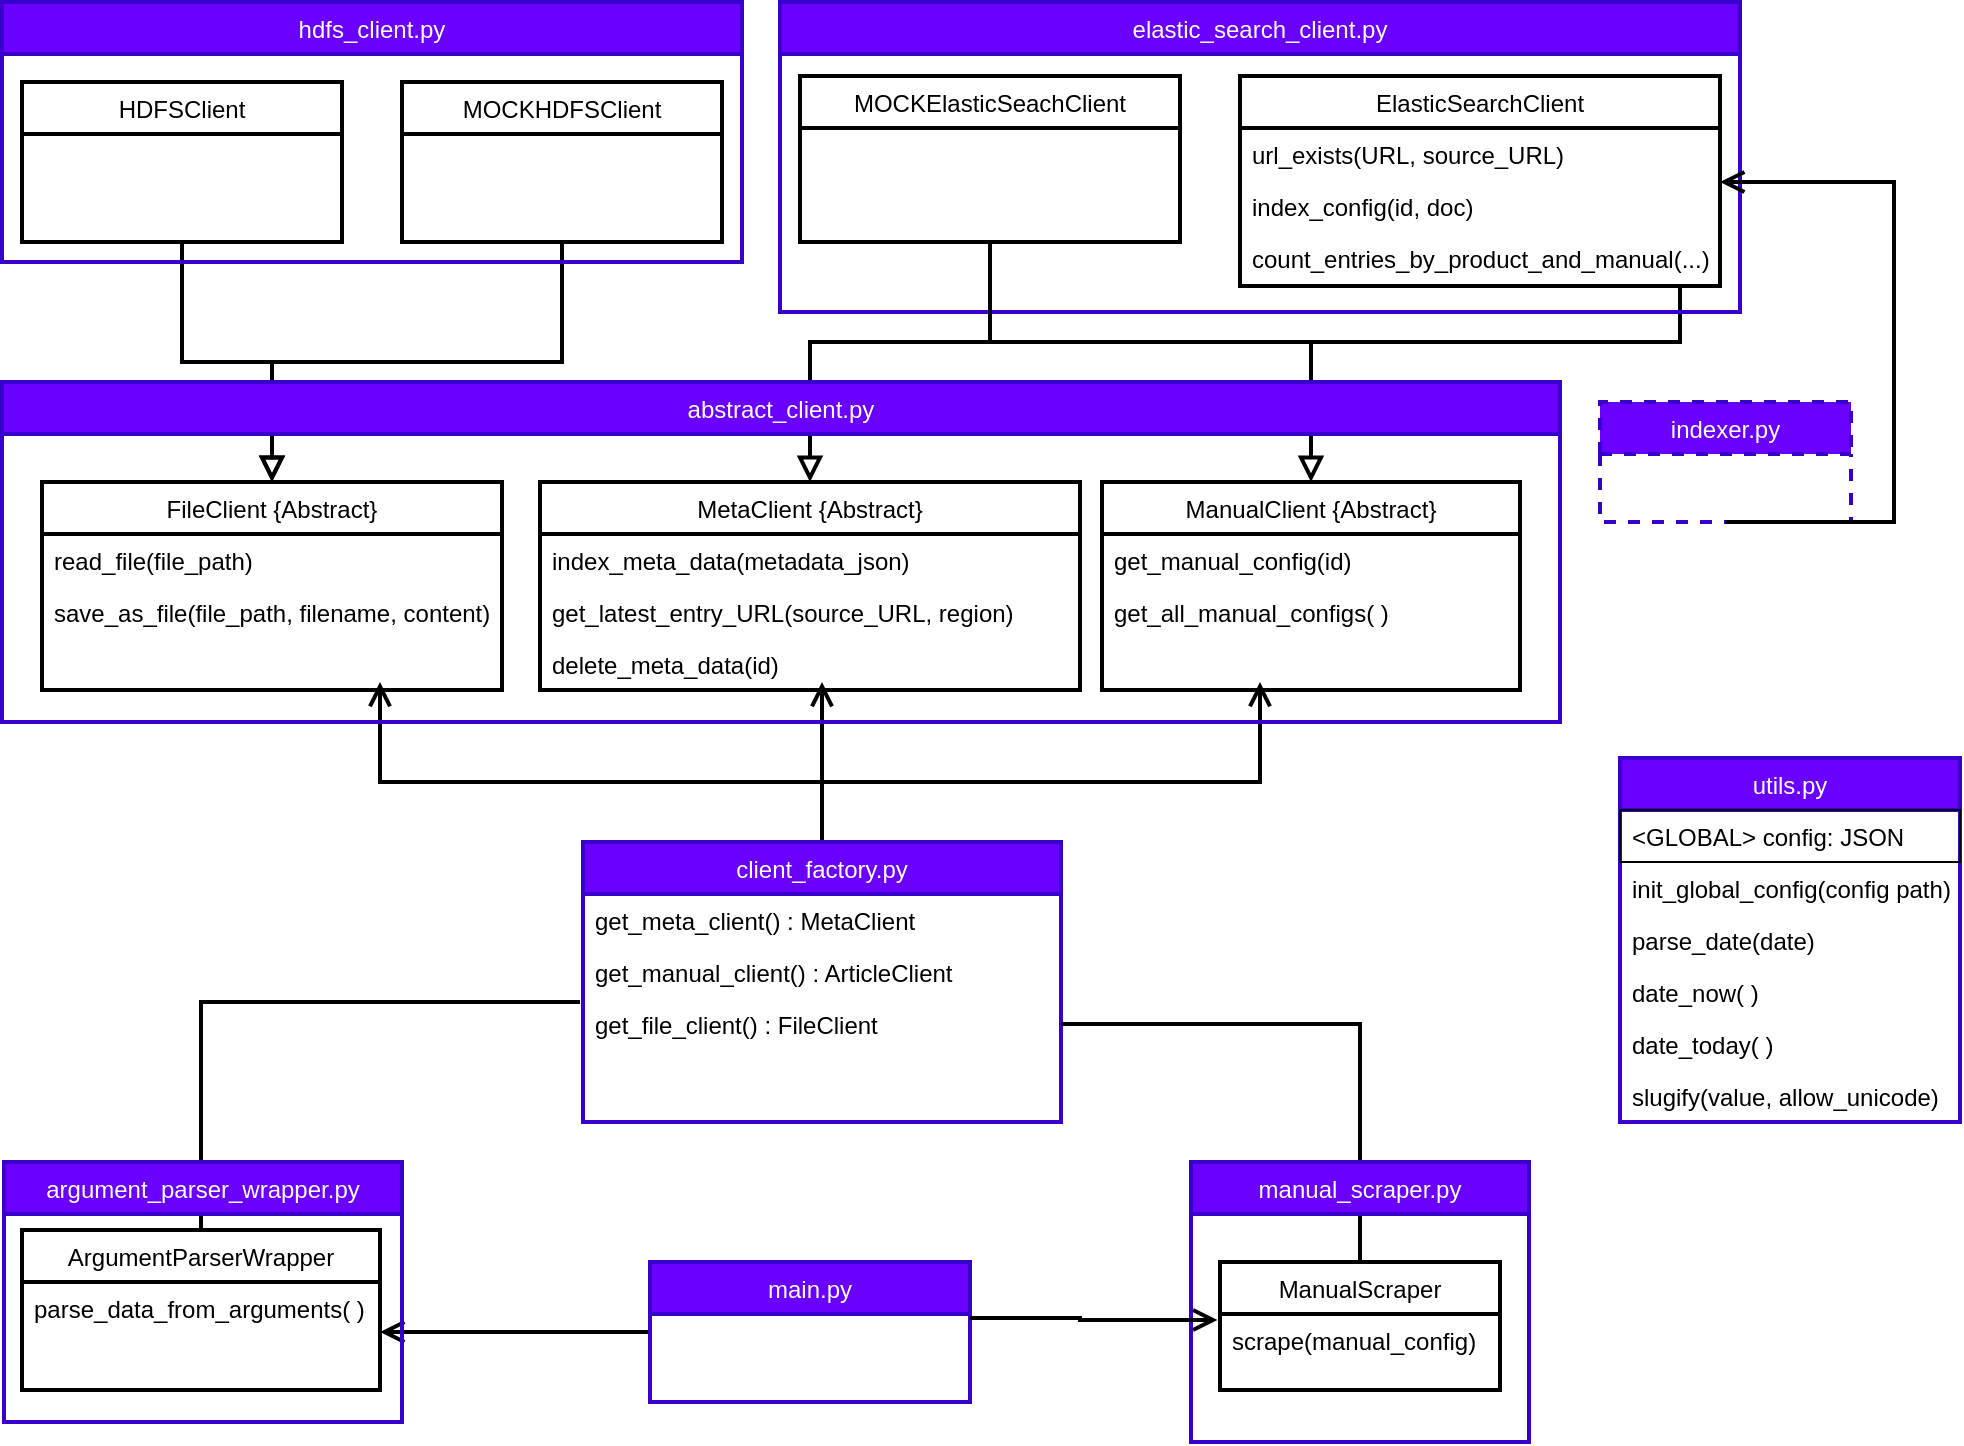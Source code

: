 <mxfile version="14.9.6" type="device"><diagram id="C5RBs43oDa-KdzZeNtuy" name="Page-1"><mxGraphModel dx="1422" dy="810" grid="1" gridSize="10" guides="1" tooltips="1" connect="1" arrows="1" fold="1" page="1" pageScale="1" pageWidth="827" pageHeight="1169" math="0" shadow="0"><root><mxCell id="WIyWlLk6GJQsqaUBKTNV-0"/><mxCell id="WIyWlLk6GJQsqaUBKTNV-1" parent="WIyWlLk6GJQsqaUBKTNV-0"/><mxCell id="zkfFHV4jXpPFQw0GAbJ--6" value="MetaClient {Abstract}" style="swimlane;fontStyle=0;align=center;verticalAlign=top;childLayout=stackLayout;horizontal=1;startSize=26;horizontalStack=0;resizeParent=1;resizeLast=0;collapsible=1;marginBottom=0;rounded=0;shadow=0;strokeWidth=2;" parent="WIyWlLk6GJQsqaUBKTNV-1" vertex="1"><mxGeometry x="320" y="280" width="270" height="104" as="geometry"><mxRectangle x="130" y="380" width="160" height="26" as="alternateBounds"/></mxGeometry></mxCell><mxCell id="d3ArabSd3GdG2mf5Lasr-48" value="index_meta_data(metadata_json)" style="text;align=left;verticalAlign=top;spacingLeft=4;spacingRight=4;overflow=hidden;rotatable=0;points=[[0,0.5],[1,0.5]];portConstraint=eastwest;" parent="zkfFHV4jXpPFQw0GAbJ--6" vertex="1"><mxGeometry y="26" width="270" height="26" as="geometry"/></mxCell><mxCell id="d3ArabSd3GdG2mf5Lasr-51" value="get_latest_entry_URL(source_URL, region)" style="text;align=left;verticalAlign=top;spacingLeft=4;spacingRight=4;overflow=hidden;rotatable=0;points=[[0,0.5],[1,0.5]];portConstraint=eastwest;" parent="zkfFHV4jXpPFQw0GAbJ--6" vertex="1"><mxGeometry y="52" width="270" height="26" as="geometry"/></mxCell><mxCell id="d3ArabSd3GdG2mf5Lasr-49" value="delete_meta_data(id)" style="text;align=left;verticalAlign=top;spacingLeft=4;spacingRight=4;overflow=hidden;rotatable=0;points=[[0,0.5],[1,0.5]];portConstraint=eastwest;" parent="zkfFHV4jXpPFQw0GAbJ--6" vertex="1"><mxGeometry y="78" width="270" height="26" as="geometry"/></mxCell><mxCell id="d3ArabSd3GdG2mf5Lasr-20" style="edgeStyle=orthogonalEdgeStyle;rounded=0;orthogonalLoop=1;jettySize=auto;html=1;entryX=0.5;entryY=0;entryDx=0;entryDy=0;exitX=0.5;exitY=1;exitDx=0;exitDy=0;endArrow=block;endFill=0;endSize=8;strokeWidth=2;" parent="WIyWlLk6GJQsqaUBKTNV-1" source="d3ArabSd3GdG2mf5Lasr-8" target="zkfFHV4jXpPFQw0GAbJ--6" edge="1"><mxGeometry relative="1" as="geometry"><mxPoint x="471" y="185" as="sourcePoint"/><Array as="points"><mxPoint x="890" y="210"/><mxPoint x="455" y="210"/></Array></mxGeometry></mxCell><mxCell id="d3ArabSd3GdG2mf5Lasr-21" style="edgeStyle=orthogonalEdgeStyle;rounded=0;orthogonalLoop=1;jettySize=auto;html=1;entryX=0.5;entryY=0;entryDx=0;entryDy=0;endArrow=block;endFill=0;endSize=8;strokeWidth=2;" parent="WIyWlLk6GJQsqaUBKTNV-1" source="d3ArabSd3GdG2mf5Lasr-8" target="d3ArabSd3GdG2mf5Lasr-15" edge="1"><mxGeometry relative="1" as="geometry"><Array as="points"><mxPoint x="890" y="210"/><mxPoint x="706" y="210"/></Array></mxGeometry></mxCell><mxCell id="d3ArabSd3GdG2mf5Lasr-8" value="ElasticSearchClient" style="swimlane;fontStyle=0;align=center;verticalAlign=top;childLayout=stackLayout;horizontal=1;startSize=26;horizontalStack=0;resizeParent=1;resizeLast=0;collapsible=1;marginBottom=0;rounded=0;shadow=0;strokeWidth=2;" parent="WIyWlLk6GJQsqaUBKTNV-1" vertex="1"><mxGeometry x="670" y="77" width="240" height="105" as="geometry"><mxRectangle x="130" y="380" width="160" height="26" as="alternateBounds"/></mxGeometry></mxCell><mxCell id="9k2OGZvrZ5rrHQXTmMzg-5" value="url_exists(URL, source_URL)" style="text;align=left;verticalAlign=top;spacingLeft=4;spacingRight=4;overflow=hidden;rotatable=0;points=[[0,0.5],[1,0.5]];portConstraint=eastwest;" parent="d3ArabSd3GdG2mf5Lasr-8" vertex="1"><mxGeometry y="26" width="240" height="26" as="geometry"/></mxCell><mxCell id="F7cYLjslsClRtUWjM2D6-0" value="index_config(id, doc)" style="text;align=left;verticalAlign=top;spacingLeft=4;spacingRight=4;overflow=hidden;rotatable=0;points=[[0,0.5],[1,0.5]];portConstraint=eastwest;" vertex="1" parent="d3ArabSd3GdG2mf5Lasr-8"><mxGeometry y="52" width="240" height="26" as="geometry"/></mxCell><mxCell id="F7cYLjslsClRtUWjM2D6-2" value="count_entries_by_product_and_manual(...)" style="text;align=left;verticalAlign=top;spacingLeft=4;spacingRight=4;overflow=hidden;rotatable=0;points=[[0,0.5],[1,0.5]];portConstraint=eastwest;" vertex="1" parent="d3ArabSd3GdG2mf5Lasr-8"><mxGeometry y="78" width="240" height="26" as="geometry"/></mxCell><mxCell id="d3ArabSd3GdG2mf5Lasr-11" value="FileClient {Abstract}" style="swimlane;fontStyle=0;align=center;verticalAlign=top;childLayout=stackLayout;horizontal=1;startSize=26;horizontalStack=0;resizeParent=1;resizeLast=0;collapsible=1;marginBottom=0;rounded=0;shadow=0;strokeWidth=2;" parent="WIyWlLk6GJQsqaUBKTNV-1" vertex="1"><mxGeometry x="71" y="280" width="230" height="104" as="geometry"><mxRectangle x="130" y="380" width="160" height="26" as="alternateBounds"/></mxGeometry></mxCell><mxCell id="d3ArabSd3GdG2mf5Lasr-53" value="read_file(file_path)" style="text;align=left;verticalAlign=top;spacingLeft=4;spacingRight=4;overflow=hidden;rotatable=0;points=[[0,0.5],[1,0.5]];portConstraint=eastwest;" parent="d3ArabSd3GdG2mf5Lasr-11" vertex="1"><mxGeometry y="26" width="230" height="26" as="geometry"/></mxCell><mxCell id="d3ArabSd3GdG2mf5Lasr-54" value="save_as_file(file_path, filename, content)" style="text;align=left;verticalAlign=top;spacingLeft=4;spacingRight=4;overflow=hidden;rotatable=0;points=[[0,0.5],[1,0.5]];portConstraint=eastwest;" parent="d3ArabSd3GdG2mf5Lasr-11" vertex="1"><mxGeometry y="52" width="230" height="26" as="geometry"/></mxCell><mxCell id="d3ArabSd3GdG2mf5Lasr-55" value="" style="text;align=left;verticalAlign=top;spacingLeft=4;spacingRight=4;overflow=hidden;rotatable=0;points=[[0,0.5],[1,0.5]];portConstraint=eastwest;" parent="d3ArabSd3GdG2mf5Lasr-11" vertex="1"><mxGeometry y="78" width="230" height="26" as="geometry"/></mxCell><mxCell id="d3ArabSd3GdG2mf5Lasr-15" value="ManualClient {Abstract}" style="swimlane;fontStyle=0;align=center;verticalAlign=top;childLayout=stackLayout;horizontal=1;startSize=26;horizontalStack=0;resizeParent=1;resizeLast=0;collapsible=1;marginBottom=0;rounded=0;shadow=0;strokeWidth=2;" parent="WIyWlLk6GJQsqaUBKTNV-1" vertex="1"><mxGeometry x="601" y="280" width="209" height="104" as="geometry"><mxRectangle x="130" y="380" width="160" height="26" as="alternateBounds"/></mxGeometry></mxCell><mxCell id="d3ArabSd3GdG2mf5Lasr-50" value="get_manual_config(id)" style="text;align=left;verticalAlign=top;spacingLeft=4;spacingRight=4;overflow=hidden;rotatable=0;points=[[0,0.5],[1,0.5]];portConstraint=eastwest;" parent="d3ArabSd3GdG2mf5Lasr-15" vertex="1"><mxGeometry y="26" width="209" height="26" as="geometry"/></mxCell><mxCell id="9k2OGZvrZ5rrHQXTmMzg-0" value="get_all_manual_configs( )" style="text;align=left;verticalAlign=top;spacingLeft=4;spacingRight=4;overflow=hidden;rotatable=0;points=[[0,0.5],[1,0.5]];portConstraint=eastwest;" parent="d3ArabSd3GdG2mf5Lasr-15" vertex="1"><mxGeometry y="52" width="209" height="26" as="geometry"/></mxCell><mxCell id="d3ArabSd3GdG2mf5Lasr-27" style="edgeStyle=orthogonalEdgeStyle;rounded=0;orthogonalLoop=1;jettySize=auto;html=1;endArrow=block;endFill=0;strokeWidth=2;endSize=8;" parent="WIyWlLk6GJQsqaUBKTNV-1" source="d3ArabSd3GdG2mf5Lasr-22" target="d3ArabSd3GdG2mf5Lasr-11" edge="1"><mxGeometry relative="1" as="geometry"/></mxCell><mxCell id="d3ArabSd3GdG2mf5Lasr-22" value="MOCKHDFSClient" style="swimlane;fontStyle=0;align=center;verticalAlign=top;childLayout=stackLayout;horizontal=1;startSize=26;horizontalStack=0;resizeParent=1;resizeLast=0;collapsible=1;marginBottom=0;rounded=0;shadow=0;strokeWidth=2;" parent="WIyWlLk6GJQsqaUBKTNV-1" vertex="1"><mxGeometry x="251" y="80" width="160" height="80" as="geometry"><mxRectangle x="130" y="380" width="160" height="26" as="alternateBounds"/></mxGeometry></mxCell><mxCell id="d3ArabSd3GdG2mf5Lasr-23" value="" style="text;align=left;verticalAlign=top;spacingLeft=4;spacingRight=4;overflow=hidden;rotatable=0;points=[[0,0.5],[1,0.5]];portConstraint=eastwest;" parent="d3ArabSd3GdG2mf5Lasr-22" vertex="1"><mxGeometry y="26" width="160" height="26" as="geometry"/></mxCell><mxCell id="d3ArabSd3GdG2mf5Lasr-26" style="edgeStyle=orthogonalEdgeStyle;rounded=0;orthogonalLoop=1;jettySize=auto;html=1;endArrow=block;endFill=0;endSize=8;strokeWidth=2;" parent="WIyWlLk6GJQsqaUBKTNV-1" source="d3ArabSd3GdG2mf5Lasr-24" target="d3ArabSd3GdG2mf5Lasr-11" edge="1"><mxGeometry relative="1" as="geometry"/></mxCell><mxCell id="d3ArabSd3GdG2mf5Lasr-24" value="HDFSClient" style="swimlane;fontStyle=0;align=center;verticalAlign=top;childLayout=stackLayout;horizontal=1;startSize=26;horizontalStack=0;resizeParent=1;resizeLast=0;collapsible=1;marginBottom=0;rounded=0;shadow=0;strokeWidth=2;" parent="WIyWlLk6GJQsqaUBKTNV-1" vertex="1"><mxGeometry x="61" y="80" width="160" height="80" as="geometry"><mxRectangle x="130" y="380" width="160" height="26" as="alternateBounds"/></mxGeometry></mxCell><mxCell id="d3ArabSd3GdG2mf5Lasr-25" value="" style="text;align=left;verticalAlign=top;spacingLeft=4;spacingRight=4;overflow=hidden;rotatable=0;points=[[0,0.5],[1,0.5]];portConstraint=eastwest;" parent="d3ArabSd3GdG2mf5Lasr-24" vertex="1"><mxGeometry y="26" width="160" height="26" as="geometry"/></mxCell><mxCell id="d3ArabSd3GdG2mf5Lasr-40" style="edgeStyle=orthogonalEdgeStyle;rounded=0;orthogonalLoop=1;jettySize=auto;html=1;endArrow=open;endFill=0;endSize=8;strokeWidth=2;" parent="WIyWlLk6GJQsqaUBKTNV-1" source="d3ArabSd3GdG2mf5Lasr-28" edge="1"><mxGeometry relative="1" as="geometry"><mxPoint x="240" y="380" as="targetPoint"/><Array as="points"><mxPoint x="461" y="430"/><mxPoint x="240" y="430"/></Array></mxGeometry></mxCell><mxCell id="d3ArabSd3GdG2mf5Lasr-41" style="edgeStyle=orthogonalEdgeStyle;rounded=0;orthogonalLoop=1;jettySize=auto;html=1;endArrow=open;endFill=0;endSize=8;strokeWidth=2;" parent="WIyWlLk6GJQsqaUBKTNV-1" source="d3ArabSd3GdG2mf5Lasr-28" edge="1"><mxGeometry relative="1" as="geometry"><mxPoint x="461" y="380" as="targetPoint"/></mxGeometry></mxCell><mxCell id="d3ArabSd3GdG2mf5Lasr-42" style="edgeStyle=orthogonalEdgeStyle;rounded=0;orthogonalLoop=1;jettySize=auto;html=1;endArrow=open;endFill=0;endSize=8;strokeWidth=2;" parent="WIyWlLk6GJQsqaUBKTNV-1" source="d3ArabSd3GdG2mf5Lasr-28" edge="1"><mxGeometry relative="1" as="geometry"><mxPoint x="680" y="380" as="targetPoint"/><Array as="points"><mxPoint x="461" y="430"/><mxPoint x="680" y="430"/></Array></mxGeometry></mxCell><mxCell id="d3ArabSd3GdG2mf5Lasr-28" value="client_factory.py" style="swimlane;fontStyle=0;align=center;verticalAlign=top;childLayout=stackLayout;horizontal=1;startSize=26;horizontalStack=0;resizeParent=1;resizeLast=0;collapsible=1;marginBottom=0;rounded=0;shadow=0;strokeWidth=2;fillColor=#6a00ff;strokeColor=#3700CC;fontColor=#ffffff;" parent="WIyWlLk6GJQsqaUBKTNV-1" vertex="1"><mxGeometry x="341.5" y="460" width="239" height="140" as="geometry"><mxRectangle x="130" y="380" width="160" height="26" as="alternateBounds"/></mxGeometry></mxCell><mxCell id="d3ArabSd3GdG2mf5Lasr-9" value="get_meta_client() : MetaClient" style="text;align=left;verticalAlign=top;spacingLeft=4;spacingRight=4;overflow=hidden;rotatable=0;points=[[0,0.5],[1,0.5]];portConstraint=eastwest;" parent="d3ArabSd3GdG2mf5Lasr-28" vertex="1"><mxGeometry y="26" width="239" height="26" as="geometry"/></mxCell><mxCell id="d3ArabSd3GdG2mf5Lasr-46" value="get_manual_client() : ArticleClient&#10;&#10;get_file_client() : FileClient&#10;" style="text;align=left;verticalAlign=top;spacingLeft=4;spacingRight=4;overflow=hidden;rotatable=0;points=[[0,0.5],[1,0.5]];portConstraint=eastwest;" parent="d3ArabSd3GdG2mf5Lasr-28" vertex="1"><mxGeometry y="52" width="239" height="26" as="geometry"/></mxCell><mxCell id="d3ArabSd3GdG2mf5Lasr-47" value="get_file_client() : FileClient" style="text;align=left;verticalAlign=top;spacingLeft=4;spacingRight=4;overflow=hidden;rotatable=0;points=[[0,0.5],[1,0.5]];portConstraint=eastwest;" parent="d3ArabSd3GdG2mf5Lasr-28" vertex="1"><mxGeometry y="78" width="239" height="26" as="geometry"/></mxCell><mxCell id="d3ArabSd3GdG2mf5Lasr-57" style="edgeStyle=orthogonalEdgeStyle;rounded=0;orthogonalLoop=1;jettySize=auto;html=1;endArrow=none;endFill=0;endSize=8;strokeWidth=2;" parent="WIyWlLk6GJQsqaUBKTNV-1" source="d3ArabSd3GdG2mf5Lasr-30" edge="1"><mxGeometry relative="1" as="geometry"><mxPoint x="340" y="540" as="targetPoint"/><Array as="points"><mxPoint x="150" y="540"/></Array></mxGeometry></mxCell><mxCell id="d3ArabSd3GdG2mf5Lasr-30" value="ArgumentParserWrapper" style="swimlane;fontStyle=0;align=center;verticalAlign=top;childLayout=stackLayout;horizontal=1;startSize=26;horizontalStack=0;resizeParent=1;resizeLast=0;collapsible=1;marginBottom=0;rounded=0;shadow=0;strokeWidth=2;" parent="WIyWlLk6GJQsqaUBKTNV-1" vertex="1"><mxGeometry x="61" y="654" width="179" height="80" as="geometry"><mxRectangle x="130" y="380" width="160" height="26" as="alternateBounds"/></mxGeometry></mxCell><mxCell id="d3ArabSd3GdG2mf5Lasr-56" value="parse_data_from_arguments( )" style="text;align=left;verticalAlign=top;spacingLeft=4;spacingRight=4;overflow=hidden;rotatable=0;points=[[0,0.5],[1,0.5]];portConstraint=eastwest;" parent="d3ArabSd3GdG2mf5Lasr-30" vertex="1"><mxGeometry y="26" width="179" height="26" as="geometry"/></mxCell><mxCell id="d3ArabSd3GdG2mf5Lasr-58" style="edgeStyle=orthogonalEdgeStyle;rounded=0;orthogonalLoop=1;jettySize=auto;html=1;endArrow=open;endFill=0;endSize=8;strokeWidth=2;" parent="WIyWlLk6GJQsqaUBKTNV-1" source="d3ArabSd3GdG2mf5Lasr-32" edge="1"><mxGeometry relative="1" as="geometry"><mxPoint x="240" y="705" as="targetPoint"/></mxGeometry></mxCell><mxCell id="d3ArabSd3GdG2mf5Lasr-32" value="main.py" style="swimlane;fontStyle=0;align=center;verticalAlign=top;childLayout=stackLayout;horizontal=1;startSize=26;horizontalStack=0;resizeParent=1;resizeLast=0;collapsible=1;marginBottom=0;rounded=0;shadow=0;strokeWidth=2;fillColor=#6a00ff;strokeColor=#3700CC;fontColor=#ffffff;" parent="WIyWlLk6GJQsqaUBKTNV-1" vertex="1"><mxGeometry x="375" y="670" width="160" height="70" as="geometry"><mxRectangle x="130" y="380" width="160" height="26" as="alternateBounds"/></mxGeometry></mxCell><mxCell id="d3ArabSd3GdG2mf5Lasr-33" value="" style="text;align=left;verticalAlign=top;spacingLeft=4;spacingRight=4;overflow=hidden;rotatable=0;points=[[0,0.5],[1,0.5]];portConstraint=eastwest;" parent="d3ArabSd3GdG2mf5Lasr-32" vertex="1"><mxGeometry y="26" width="160" height="26" as="geometry"/></mxCell><mxCell id="d3ArabSd3GdG2mf5Lasr-31" value="" style="text;align=left;verticalAlign=top;spacingLeft=4;spacingRight=4;overflow=hidden;rotatable=0;points=[[0,0.5],[1,0.5]];portConstraint=eastwest;" parent="d3ArabSd3GdG2mf5Lasr-32" vertex="1"><mxGeometry y="52" width="160" height="8" as="geometry"/></mxCell><mxCell id="d3ArabSd3GdG2mf5Lasr-34" value="hdfs_client.py" style="swimlane;fontStyle=0;align=center;verticalAlign=top;childLayout=stackLayout;horizontal=1;startSize=26;horizontalStack=0;resizeParent=1;resizeLast=0;collapsible=1;marginBottom=0;rounded=0;shadow=0;strokeWidth=2;fillColor=#6a00ff;strokeColor=#3700CC;fontColor=#ffffff;" parent="WIyWlLk6GJQsqaUBKTNV-1" vertex="1"><mxGeometry x="51" y="40" width="370" height="130" as="geometry"><mxRectangle x="130" y="380" width="160" height="26" as="alternateBounds"/></mxGeometry></mxCell><mxCell id="d3ArabSd3GdG2mf5Lasr-35" value="" style="text;align=left;verticalAlign=top;spacingLeft=4;spacingRight=4;overflow=hidden;rotatable=0;points=[[0,0.5],[1,0.5]];portConstraint=eastwest;" parent="d3ArabSd3GdG2mf5Lasr-34" vertex="1"><mxGeometry y="26" width="370" height="26" as="geometry"/></mxCell><mxCell id="d3ArabSd3GdG2mf5Lasr-36" value="elastic_search_client.py" style="swimlane;fontStyle=0;align=center;verticalAlign=top;childLayout=stackLayout;horizontal=1;startSize=26;horizontalStack=0;resizeParent=1;resizeLast=0;collapsible=1;marginBottom=0;rounded=0;shadow=0;strokeWidth=2;fillColor=#6a00ff;strokeColor=#3700CC;fontColor=#ffffff;" parent="WIyWlLk6GJQsqaUBKTNV-1" vertex="1"><mxGeometry x="440" y="40" width="480" height="155" as="geometry"><mxRectangle x="130" y="380" width="160" height="26" as="alternateBounds"/></mxGeometry></mxCell><mxCell id="d3ArabSd3GdG2mf5Lasr-37" value="" style="text;align=left;verticalAlign=top;spacingLeft=4;spacingRight=4;overflow=hidden;rotatable=0;points=[[0,0.5],[1,0.5]];portConstraint=eastwest;" parent="d3ArabSd3GdG2mf5Lasr-36" vertex="1"><mxGeometry y="26" width="480" height="26" as="geometry"/></mxCell><mxCell id="d3ArabSd3GdG2mf5Lasr-38" value="abstract_client.py" style="swimlane;fontStyle=0;align=center;verticalAlign=top;childLayout=stackLayout;horizontal=1;startSize=26;horizontalStack=0;resizeParent=1;resizeLast=0;collapsible=1;marginBottom=0;rounded=0;shadow=0;strokeWidth=2;fillColor=#6a00ff;strokeColor=#3700CC;fontColor=#ffffff;" parent="WIyWlLk6GJQsqaUBKTNV-1" vertex="1"><mxGeometry x="51" y="230" width="779" height="170" as="geometry"><mxRectangle x="130" y="380" width="160" height="26" as="alternateBounds"/></mxGeometry></mxCell><mxCell id="d3ArabSd3GdG2mf5Lasr-43" value="argument_parser_wrapper.py" style="swimlane;fontStyle=0;align=center;verticalAlign=top;childLayout=stackLayout;horizontal=1;startSize=26;horizontalStack=0;resizeParent=1;resizeLast=0;collapsible=1;marginBottom=0;rounded=0;shadow=0;strokeWidth=2;fillColor=#6a00ff;strokeColor=#3700CC;fontColor=#ffffff;" parent="WIyWlLk6GJQsqaUBKTNV-1" vertex="1"><mxGeometry x="52" y="620" width="199" height="130" as="geometry"><mxRectangle x="130" y="380" width="160" height="26" as="alternateBounds"/></mxGeometry></mxCell><mxCell id="GFnbuFrIcTO5w0iId3gG-7" style="edgeStyle=orthogonalEdgeStyle;rounded=0;orthogonalLoop=1;jettySize=auto;html=1;entryX=1;entryY=0.5;entryDx=0;entryDy=0;endArrow=none;endFill=0;strokeWidth=2;exitX=0.5;exitY=0;exitDx=0;exitDy=0;" parent="WIyWlLk6GJQsqaUBKTNV-1" source="GFnbuFrIcTO5w0iId3gG-0" target="d3ArabSd3GdG2mf5Lasr-47" edge="1"><mxGeometry relative="1" as="geometry"><mxPoint x="680" y="551" as="sourcePoint"/><Array as="points"><mxPoint x="730" y="551"/></Array></mxGeometry></mxCell><mxCell id="GFnbuFrIcTO5w0iId3gG-0" value="ManualScraper" style="swimlane;fontStyle=0;childLayout=stackLayout;horizontal=1;startSize=26;horizontalStack=0;resizeParent=1;resizeParentMax=0;resizeLast=0;collapsible=1;marginBottom=0;strokeWidth=2;" parent="WIyWlLk6GJQsqaUBKTNV-1" vertex="1"><mxGeometry x="660" y="670" width="140" height="64" as="geometry"/></mxCell><mxCell id="9k2OGZvrZ5rrHQXTmMzg-1" value="scrape(manual_config)" style="text;align=left;verticalAlign=top;spacingLeft=4;spacingRight=4;overflow=hidden;rotatable=0;points=[[0,0.5],[1,0.5]];portConstraint=eastwest;" parent="GFnbuFrIcTO5w0iId3gG-0" vertex="1"><mxGeometry y="26" width="140" height="38" as="geometry"/></mxCell><mxCell id="GFnbuFrIcTO5w0iId3gG-5" value="manual_scraper.py" style="swimlane;fontStyle=0;align=center;verticalAlign=top;childLayout=stackLayout;horizontal=1;startSize=26;horizontalStack=0;resizeParent=1;resizeLast=0;collapsible=1;marginBottom=0;rounded=0;shadow=0;strokeWidth=2;fillColor=#6a00ff;strokeColor=#3700CC;fontColor=#ffffff;" parent="WIyWlLk6GJQsqaUBKTNV-1" vertex="1"><mxGeometry x="645.5" y="620" width="169" height="140" as="geometry"><mxRectangle x="130" y="380" width="160" height="26" as="alternateBounds"/></mxGeometry></mxCell><mxCell id="GFnbuFrIcTO5w0iId3gG-10" value="utils.py" style="swimlane;fontStyle=0;align=center;verticalAlign=top;childLayout=stackLayout;horizontal=1;startSize=26;horizontalStack=0;resizeParent=1;resizeLast=0;collapsible=1;marginBottom=0;rounded=0;shadow=0;strokeWidth=2;fillColor=#6a00ff;strokeColor=#3700CC;fontColor=#ffffff;" parent="WIyWlLk6GJQsqaUBKTNV-1" vertex="1"><mxGeometry x="860" y="418" width="170" height="182" as="geometry"><mxRectangle x="130" y="380" width="160" height="26" as="alternateBounds"/></mxGeometry></mxCell><mxCell id="GFnbuFrIcTO5w0iId3gG-11" value="&lt;GLOBAL&gt; config: JSON" style="text;align=left;verticalAlign=top;spacingLeft=4;spacingRight=4;overflow=hidden;rotatable=0;points=[[0,0.5],[1,0.5]];portConstraint=eastwest;strokeColor=#000000;" parent="GFnbuFrIcTO5w0iId3gG-10" vertex="1"><mxGeometry y="26" width="170" height="26" as="geometry"/></mxCell><mxCell id="GFnbuFrIcTO5w0iId3gG-12" value="init_global_config(config path)" style="text;align=left;verticalAlign=top;spacingLeft=4;spacingRight=4;overflow=hidden;rotatable=0;points=[[0,0.5],[1,0.5]];portConstraint=eastwest;" parent="GFnbuFrIcTO5w0iId3gG-10" vertex="1"><mxGeometry y="52" width="170" height="26" as="geometry"/></mxCell><mxCell id="GFnbuFrIcTO5w0iId3gG-18" value="parse_date(date)" style="text;align=left;verticalAlign=top;spacingLeft=4;spacingRight=4;overflow=hidden;rotatable=0;points=[[0,0.5],[1,0.5]];portConstraint=eastwest;" parent="GFnbuFrIcTO5w0iId3gG-10" vertex="1"><mxGeometry y="78" width="170" height="26" as="geometry"/></mxCell><mxCell id="GFnbuFrIcTO5w0iId3gG-19" value="date_now( )" style="text;align=left;verticalAlign=top;spacingLeft=4;spacingRight=4;overflow=hidden;rotatable=0;points=[[0,0.5],[1,0.5]];portConstraint=eastwest;" parent="GFnbuFrIcTO5w0iId3gG-10" vertex="1"><mxGeometry y="104" width="170" height="26" as="geometry"/></mxCell><mxCell id="GFnbuFrIcTO5w0iId3gG-21" value="date_today( )" style="text;align=left;verticalAlign=top;spacingLeft=4;spacingRight=4;overflow=hidden;rotatable=0;points=[[0,0.5],[1,0.5]];portConstraint=eastwest;" parent="GFnbuFrIcTO5w0iId3gG-10" vertex="1"><mxGeometry y="130" width="170" height="26" as="geometry"/></mxCell><mxCell id="GFnbuFrIcTO5w0iId3gG-22" value="slugify(value, allow_unicode)" style="text;align=left;verticalAlign=top;spacingLeft=4;spacingRight=4;overflow=hidden;rotatable=0;points=[[0,0.5],[1,0.5]];portConstraint=eastwest;" parent="GFnbuFrIcTO5w0iId3gG-10" vertex="1"><mxGeometry y="156" width="170" height="26" as="geometry"/></mxCell><mxCell id="GFnbuFrIcTO5w0iId3gG-13" value="indexer.py" style="swimlane;fontStyle=0;align=center;verticalAlign=top;childLayout=stackLayout;horizontal=1;startSize=26;horizontalStack=0;resizeParent=1;resizeLast=0;collapsible=1;marginBottom=0;rounded=0;shadow=0;strokeWidth=2;fillColor=#6a00ff;strokeColor=#3700CC;dashed=1;fontColor=#ffffff;" parent="WIyWlLk6GJQsqaUBKTNV-1" vertex="1"><mxGeometry x="850" y="240" width="125.5" height="60" as="geometry"><mxRectangle x="130" y="380" width="160" height="26" as="alternateBounds"/></mxGeometry></mxCell><mxCell id="GFnbuFrIcTO5w0iId3gG-16" style="edgeStyle=orthogonalEdgeStyle;rounded=0;orthogonalLoop=1;jettySize=auto;html=1;endArrow=open;endFill=0;endSize=8;strokeWidth=2;exitX=0.5;exitY=1;exitDx=0;exitDy=0;" parent="WIyWlLk6GJQsqaUBKTNV-1" source="GFnbuFrIcTO5w0iId3gG-13" edge="1"><mxGeometry relative="1" as="geometry"><mxPoint x="910" y="130" as="targetPoint"/><mxPoint x="997" y="110" as="sourcePoint"/><Array as="points"><mxPoint x="997" y="130"/></Array></mxGeometry></mxCell><mxCell id="9k2OGZvrZ5rrHQXTmMzg-2" style="edgeStyle=orthogonalEdgeStyle;rounded=0;orthogonalLoop=1;jettySize=auto;html=1;endArrow=open;endFill=0;endSize=8;strokeWidth=2;entryX=-0.009;entryY=0.105;entryDx=0;entryDy=0;entryPerimeter=0;" parent="WIyWlLk6GJQsqaUBKTNV-1" edge="1"><mxGeometry relative="1" as="geometry"><mxPoint x="658.74" y="698.99" as="targetPoint"/><mxPoint x="535.0" y="697.966" as="sourcePoint"/><Array as="points"><mxPoint x="590" y="698"/><mxPoint x="590" y="699"/></Array></mxGeometry></mxCell><mxCell id="F7cYLjslsClRtUWjM2D6-5" style="edgeStyle=orthogonalEdgeStyle;rounded=0;orthogonalLoop=1;jettySize=auto;html=1;exitX=0.5;exitY=1;exitDx=0;exitDy=0;endArrow=none;endFill=0;strokeWidth=2;" edge="1" parent="WIyWlLk6GJQsqaUBKTNV-1" source="F7cYLjslsClRtUWjM2D6-3"><mxGeometry relative="1" as="geometry"><mxPoint x="604.897" y="210" as="targetPoint"/><Array as="points"><mxPoint x="545" y="210"/></Array></mxGeometry></mxCell><mxCell id="F7cYLjslsClRtUWjM2D6-3" value="MOCKElasticSeachClient" style="swimlane;fontStyle=0;align=center;verticalAlign=top;childLayout=stackLayout;horizontal=1;startSize=26;horizontalStack=0;resizeParent=1;resizeLast=0;collapsible=1;marginBottom=0;rounded=0;shadow=0;strokeWidth=2;" vertex="1" parent="WIyWlLk6GJQsqaUBKTNV-1"><mxGeometry x="450" y="77" width="190" height="83" as="geometry"><mxRectangle x="130" y="380" width="160" height="26" as="alternateBounds"/></mxGeometry></mxCell><mxCell id="F7cYLjslsClRtUWjM2D6-4" value="" style="text;align=left;verticalAlign=top;spacingLeft=4;spacingRight=4;overflow=hidden;rotatable=0;points=[[0,0.5],[1,0.5]];portConstraint=eastwest;" vertex="1" parent="F7cYLjslsClRtUWjM2D6-3"><mxGeometry y="26" width="190" height="26" as="geometry"/></mxCell></root></mxGraphModel></diagram></mxfile>